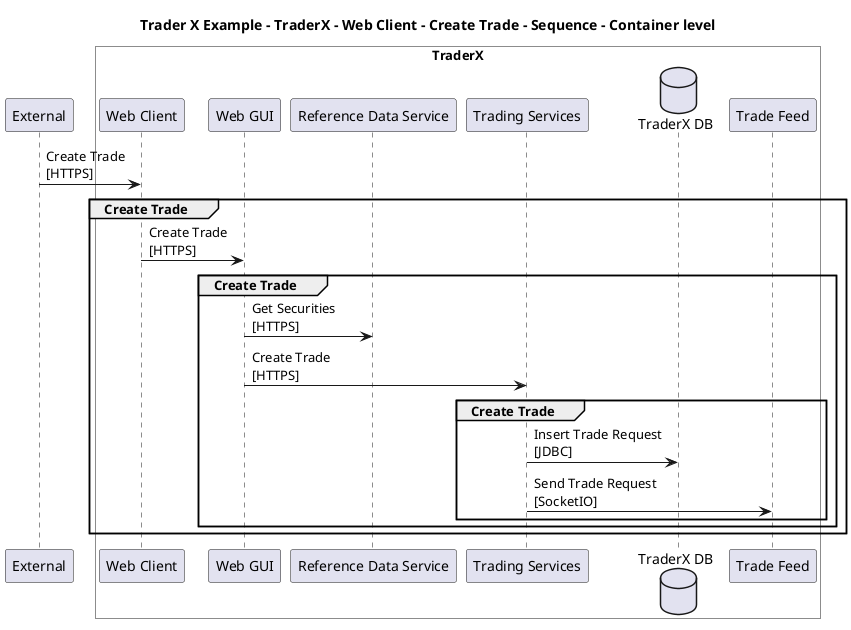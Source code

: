 @startuml

title Trader X Example - TraderX - Web Client - Create Trade - Sequence - Container level

participant "External" as C4InterFlow.SoftwareSystems.ExternalSystem

box "TraderX" #White
    participant "Web Client" as TraderXExample.SoftwareSystems.TraderX.Containers.WebClient
    participant "Web GUI" as TraderXExample.SoftwareSystems.TraderX.Containers.WebGUI
    participant "Reference Data Service" as TraderXExample.SoftwareSystems.TraderX.Containers.ReferenceDataService
    participant "Trading Services" as TraderXExample.SoftwareSystems.TraderX.Containers.TradingServices
    database "TraderX DB" as TraderXExample.SoftwareSystems.TraderX.Containers.TraderXDB
    participant "Trade Feed" as TraderXExample.SoftwareSystems.TraderX.Containers.TradeFeed
end box


C4InterFlow.SoftwareSystems.ExternalSystem -> TraderXExample.SoftwareSystems.TraderX.Containers.WebClient : Create Trade\n[HTTPS]
group Create Trade
TraderXExample.SoftwareSystems.TraderX.Containers.WebClient -> TraderXExample.SoftwareSystems.TraderX.Containers.WebGUI : Create Trade\n[HTTPS]
group Create Trade
TraderXExample.SoftwareSystems.TraderX.Containers.WebGUI -> TraderXExample.SoftwareSystems.TraderX.Containers.ReferenceDataService : Get Securities\n[HTTPS]
TraderXExample.SoftwareSystems.TraderX.Containers.WebGUI -> TraderXExample.SoftwareSystems.TraderX.Containers.TradingServices : Create Trade\n[HTTPS]
group Create Trade
TraderXExample.SoftwareSystems.TraderX.Containers.TradingServices -> TraderXExample.SoftwareSystems.TraderX.Containers.TraderXDB : Insert Trade Request\n[JDBC]
TraderXExample.SoftwareSystems.TraderX.Containers.TradingServices -> TraderXExample.SoftwareSystems.TraderX.Containers.TradeFeed : Send Trade Request\n[SocketIO]
end
end
end


@enduml
